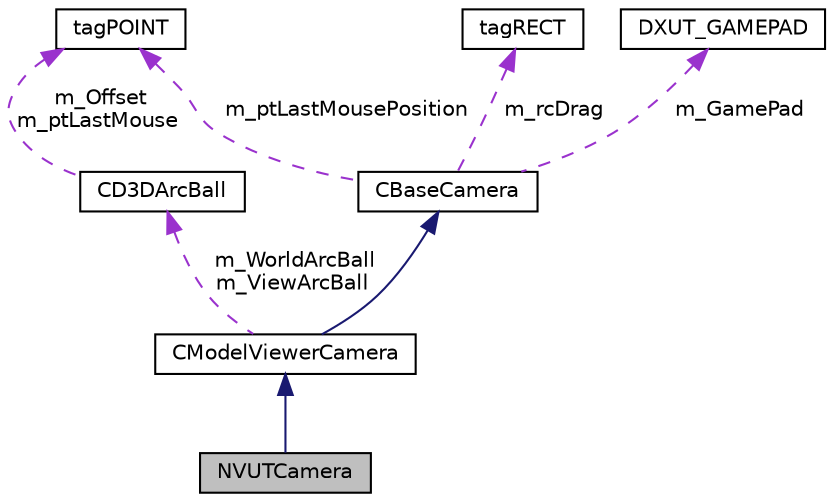 digraph G
{
  edge [fontname="Helvetica",fontsize="10",labelfontname="Helvetica",labelfontsize="10"];
  node [fontname="Helvetica",fontsize="10",shape=record];
  Node1 [label="NVUTCamera",height=0.2,width=0.4,color="black", fillcolor="grey75", style="filled" fontcolor="black"];
  Node2 -> Node1 [dir="back",color="midnightblue",fontsize="10",style="solid",fontname="Helvetica"];
  Node2 [label="CModelViewerCamera",height=0.2,width=0.4,color="black", fillcolor="white", style="filled",URL="$class_c_model_viewer_camera.html"];
  Node3 -> Node2 [dir="back",color="midnightblue",fontsize="10",style="solid",fontname="Helvetica"];
  Node3 [label="CBaseCamera",height=0.2,width=0.4,color="black", fillcolor="white", style="filled",URL="$class_c_base_camera.html"];
  Node4 -> Node3 [dir="back",color="darkorchid3",fontsize="10",style="dashed",label=" m_ptLastMousePosition" ,fontname="Helvetica"];
  Node4 [label="tagPOINT",height=0.2,width=0.4,color="black", fillcolor="white", style="filled",URL="$structtag_p_o_i_n_t.html"];
  Node5 -> Node3 [dir="back",color="darkorchid3",fontsize="10",style="dashed",label=" m_rcDrag" ,fontname="Helvetica"];
  Node5 [label="tagRECT",height=0.2,width=0.4,color="black", fillcolor="white", style="filled",URL="$structtag_r_e_c_t.html"];
  Node6 -> Node3 [dir="back",color="darkorchid3",fontsize="10",style="dashed",label=" m_GamePad" ,fontname="Helvetica"];
  Node6 [label="DXUT_GAMEPAD",height=0.2,width=0.4,color="black", fillcolor="white", style="filled",URL="$struct_d_x_u_t___g_a_m_e_p_a_d.html"];
  Node7 -> Node2 [dir="back",color="darkorchid3",fontsize="10",style="dashed",label=" m_WorldArcBall\nm_ViewArcBall" ,fontname="Helvetica"];
  Node7 [label="CD3DArcBall",height=0.2,width=0.4,color="black", fillcolor="white", style="filled",URL="$class_c_d3_d_arc_ball.html"];
  Node4 -> Node7 [dir="back",color="darkorchid3",fontsize="10",style="dashed",label=" m_Offset\nm_ptLastMouse" ,fontname="Helvetica"];
}
